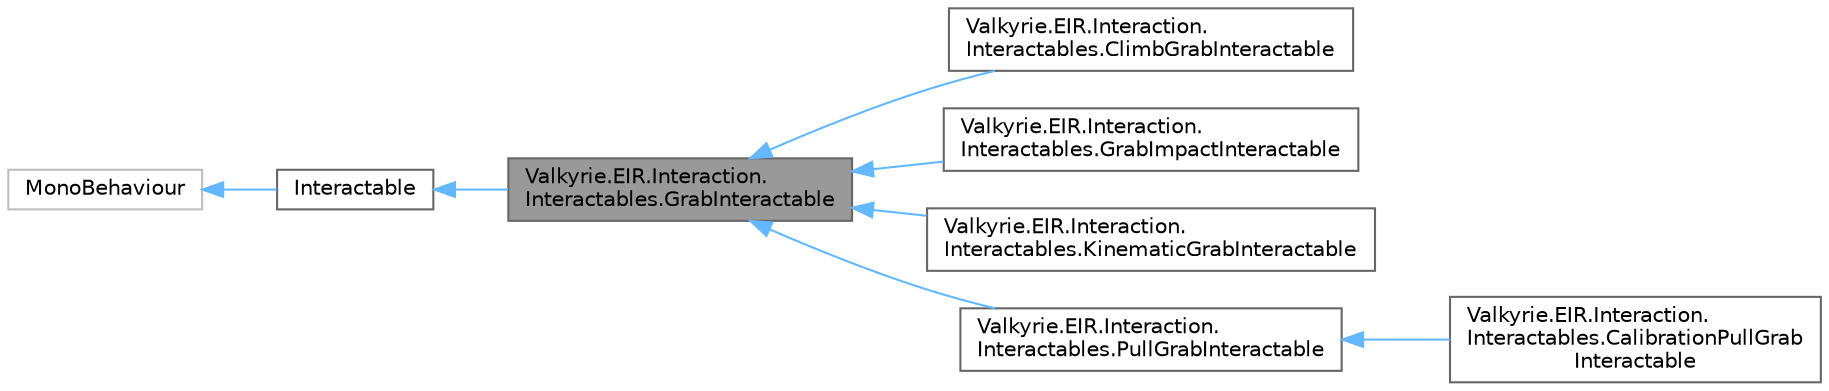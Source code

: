 digraph "Valkyrie.EIR.Interaction.Interactables.GrabInteractable"
{
 // LATEX_PDF_SIZE
  bgcolor="transparent";
  edge [fontname=Helvetica,fontsize=10,labelfontname=Helvetica,labelfontsize=10];
  node [fontname=Helvetica,fontsize=10,shape=box,height=0.2,width=0.4];
  rankdir="LR";
  Node1 [id="Node000001",label="Valkyrie.EIR.Interaction.\lInteractables.GrabInteractable",height=0.2,width=0.4,color="gray40", fillcolor="grey60", style="filled", fontcolor="black",tooltip="Checks if it is grabbed by the hand (the \"currently interacting body part\")"];
  Node2 -> Node1 [id="edge1_Node000001_Node000002",dir="back",color="steelblue1",style="solid",tooltip=" "];
  Node2 [id="Node000002",label="Interactable",height=0.2,width=0.4,color="gray40", fillcolor="white", style="filled",URL="$d2/dc4/class_valkyrie_1_1_e_i_r_1_1_interaction_1_1_interactable.html",tooltip="Valkyrie Interactable: interacts with the body part and calculates the intensity of interaction...."];
  Node3 -> Node2 [id="edge2_Node000002_Node000003",dir="back",color="steelblue1",style="solid",tooltip=" "];
  Node3 [id="Node000003",label="MonoBehaviour",height=0.2,width=0.4,color="grey75", fillcolor="white", style="filled",tooltip=" "];
  Node1 -> Node4 [id="edge3_Node000001_Node000004",dir="back",color="steelblue1",style="solid",tooltip=" "];
  Node4 [id="Node000004",label="Valkyrie.EIR.Interaction.\lInteractables.ClimbGrabInteractable",height=0.2,width=0.4,color="gray40", fillcolor="white", style="filled",URL="$d6/d75/class_valkyrie_1_1_e_i_r_1_1_interaction_1_1_interactables_1_1_climb_grab_interactable.html",tooltip="Checks if it is grabbed by the hand (the \"currently interacting body part\")"];
  Node1 -> Node5 [id="edge4_Node000001_Node000005",dir="back",color="steelblue1",style="solid",tooltip=" "];
  Node5 [id="Node000005",label="Valkyrie.EIR.Interaction.\lInteractables.GrabImpactInteractable",height=0.2,width=0.4,color="gray40", fillcolor="white", style="filled",URL="$d1/d7e/class_valkyrie_1_1_e_i_r_1_1_interaction_1_1_interactables_1_1_grab_impact_interactable.html",tooltip="Extends GrabInteractable, listening for collisions whilst grabbing."];
  Node1 -> Node6 [id="edge5_Node000001_Node000006",dir="back",color="steelblue1",style="solid",tooltip=" "];
  Node6 [id="Node000006",label="Valkyrie.EIR.Interaction.\lInteractables.KinematicGrabInteractable",height=0.2,width=0.4,color="gray40", fillcolor="white", style="filled",URL="$d7/d91/class_valkyrie_1_1_e_i_r_1_1_interaction_1_1_interactables_1_1_kinematic_grab_interactable.html",tooltip="Valkyrie Gravity Grab Interactable: checks the object's mass and acceleration. Every frame it sends t..."];
  Node1 -> Node7 [id="edge6_Node000001_Node000007",dir="back",color="steelblue1",style="solid",tooltip=" "];
  Node7 [id="Node000007",label="Valkyrie.EIR.Interaction.\lInteractables.PullGrabInteractable",height=0.2,width=0.4,color="gray40", fillcolor="white", style="filled",URL="$d2/d3b/class_valkyrie_1_1_e_i_r_1_1_interaction_1_1_interactables_1_1_pull_grab_interactable.html",tooltip="Resistance Grab Interactable: checks how much the resistance band is stretched and with how much forc..."];
  Node7 -> Node8 [id="edge7_Node000007_Node000008",dir="back",color="steelblue1",style="solid",tooltip=" "];
  Node8 [id="Node000008",label="Valkyrie.EIR.Interaction.\lInteractables.CalibrationPullGrab\lInteractable",height=0.2,width=0.4,color="gray40", fillcolor="white", style="filled",URL="$d4/d1b/class_valkyrie_1_1_e_i_r_1_1_interaction_1_1_interactables_1_1_calibration_pull_grab_interactable.html",tooltip="Calibration Resistance Grab Interactable: checks how much it is stretched and with which force...."];
}
